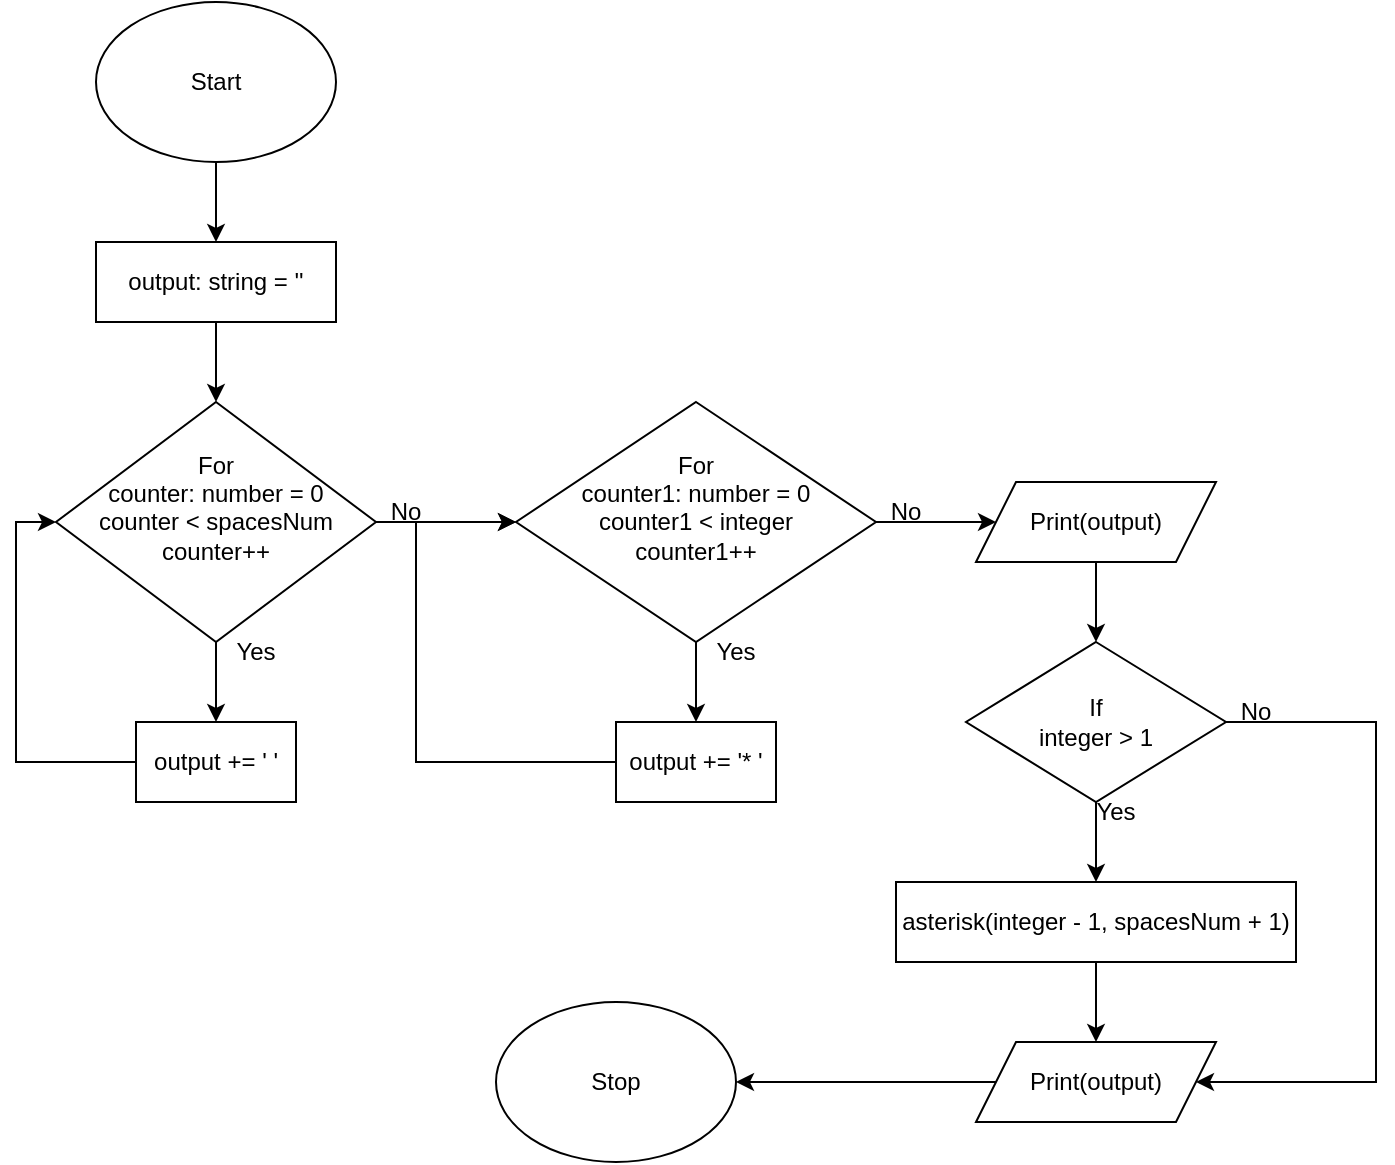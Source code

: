 <mxfile>
    <diagram id="5NYBtO_2ZOHCPJbDMvya" name="Page-1">
        <mxGraphModel dx="-316" dy="357" grid="1" gridSize="10" guides="1" tooltips="1" connect="1" arrows="1" fold="1" page="1" pageScale="1" pageWidth="827" pageHeight="1169" math="0" shadow="0">
            <root>
                <mxCell id="0"/>
                <mxCell id="1" parent="0"/>
                <mxCell id="26" style="edgeStyle=none;rounded=0;html=1;entryX=0.5;entryY=0;entryDx=0;entryDy=0;" edge="1" parent="1" source="3" target="8">
                    <mxGeometry relative="1" as="geometry"/>
                </mxCell>
                <mxCell id="3" value="Start" style="ellipse;whiteSpace=wrap;html=1;" vertex="1" parent="1">
                    <mxGeometry x="1040" width="120" height="80" as="geometry"/>
                </mxCell>
                <mxCell id="4" value="Stop" style="ellipse;whiteSpace=wrap;html=1;" vertex="1" parent="1">
                    <mxGeometry x="1240" y="500" width="120" height="80" as="geometry"/>
                </mxCell>
                <mxCell id="27" style="edgeStyle=none;rounded=0;html=1;entryX=0.5;entryY=0;entryDx=0;entryDy=0;" edge="1" parent="1" source="8" target="11">
                    <mxGeometry relative="1" as="geometry"/>
                </mxCell>
                <mxCell id="8" value="output: string = ''" style="rounded=0;whiteSpace=wrap;html=1;" vertex="1" parent="1">
                    <mxGeometry x="1040" y="120" width="120" height="40" as="geometry"/>
                </mxCell>
                <mxCell id="28" style="edgeStyle=none;rounded=0;html=1;entryX=0.5;entryY=0;entryDx=0;entryDy=0;" edge="1" parent="1" source="11" target="18">
                    <mxGeometry relative="1" as="geometry"/>
                </mxCell>
                <mxCell id="31" style="edgeStyle=none;rounded=0;html=1;entryX=0;entryY=0.5;entryDx=0;entryDy=0;exitX=1;exitY=0.5;exitDx=0;exitDy=0;" edge="1" parent="1" source="11" target="21">
                    <mxGeometry relative="1" as="geometry"/>
                </mxCell>
                <mxCell id="11" value="For&lt;br&gt;counter: number = 0&lt;br&gt;counter &amp;lt; spacesNum&lt;br&gt;counter++&lt;br&gt;&amp;nbsp;" style="rhombus;whiteSpace=wrap;html=1;" vertex="1" parent="1">
                    <mxGeometry x="1020" y="200" width="160" height="120" as="geometry"/>
                </mxCell>
                <mxCell id="12" value="Yes" style="text;html=1;strokeColor=none;fillColor=none;align=center;verticalAlign=middle;whiteSpace=wrap;rounded=0;" vertex="1" parent="1">
                    <mxGeometry x="1100" y="320" width="40" height="10" as="geometry"/>
                </mxCell>
                <mxCell id="13" value="No" style="text;html=1;strokeColor=none;fillColor=none;align=center;verticalAlign=middle;whiteSpace=wrap;rounded=0;" vertex="1" parent="1">
                    <mxGeometry x="1180" y="250" width="30" height="10" as="geometry"/>
                </mxCell>
                <mxCell id="39" style="edgeStyle=none;rounded=0;html=1;entryX=0.5;entryY=0;entryDx=0;entryDy=0;" edge="1" parent="1" source="16" target="24">
                    <mxGeometry relative="1" as="geometry"/>
                </mxCell>
                <mxCell id="16" value="asterisk(integer - 1, spacesNum + 1)" style="rounded=0;whiteSpace=wrap;html=1;" vertex="1" parent="1">
                    <mxGeometry x="1440" y="440" width="200" height="40" as="geometry"/>
                </mxCell>
                <mxCell id="33" style="edgeStyle=none;rounded=0;html=1;entryX=0;entryY=0.5;entryDx=0;entryDy=0;exitX=0;exitY=0.5;exitDx=0;exitDy=0;" edge="1" parent="1" source="17" target="21">
                    <mxGeometry relative="1" as="geometry">
                        <Array as="points">
                            <mxPoint x="1200" y="380"/>
                            <mxPoint x="1200" y="260"/>
                        </Array>
                    </mxGeometry>
                </mxCell>
                <mxCell id="35" style="edgeStyle=none;rounded=0;html=1;entryX=0.5;entryY=0;entryDx=0;entryDy=0;exitX=0.5;exitY=1;exitDx=0;exitDy=0;" edge="1" parent="1" source="25" target="20">
                    <mxGeometry relative="1" as="geometry"/>
                </mxCell>
                <mxCell id="17" value="output += '* '" style="rounded=0;whiteSpace=wrap;html=1;" vertex="1" parent="1">
                    <mxGeometry x="1300" y="360" width="80" height="40" as="geometry"/>
                </mxCell>
                <mxCell id="30" style="edgeStyle=none;rounded=0;html=1;entryX=0;entryY=0.5;entryDx=0;entryDy=0;exitX=0;exitY=0.5;exitDx=0;exitDy=0;" edge="1" parent="1" source="18" target="11">
                    <mxGeometry relative="1" as="geometry">
                        <Array as="points">
                            <mxPoint x="1000" y="380"/>
                            <mxPoint x="1000" y="260"/>
                        </Array>
                    </mxGeometry>
                </mxCell>
                <mxCell id="18" value="output += ' '" style="rounded=0;whiteSpace=wrap;html=1;" vertex="1" parent="1">
                    <mxGeometry x="1060" y="360" width="80" height="40" as="geometry"/>
                </mxCell>
                <mxCell id="36" style="edgeStyle=none;rounded=0;html=1;entryX=0.5;entryY=0;entryDx=0;entryDy=0;" edge="1" parent="1" source="20" target="16">
                    <mxGeometry relative="1" as="geometry"/>
                </mxCell>
                <mxCell id="37" style="edgeStyle=none;rounded=0;html=1;entryX=1;entryY=0.5;entryDx=0;entryDy=0;" edge="1" parent="1" source="20" target="24">
                    <mxGeometry relative="1" as="geometry">
                        <Array as="points">
                            <mxPoint x="1680" y="360"/>
                            <mxPoint x="1680" y="540"/>
                        </Array>
                    </mxGeometry>
                </mxCell>
                <mxCell id="20" value="If&lt;br&gt;integer &amp;gt; 1&lt;br&gt;" style="rhombus;whiteSpace=wrap;html=1;" vertex="1" parent="1">
                    <mxGeometry x="1475" y="320" width="130" height="80" as="geometry"/>
                </mxCell>
                <mxCell id="32" style="edgeStyle=none;rounded=0;html=1;entryX=0.5;entryY=0;entryDx=0;entryDy=0;" edge="1" parent="1" source="21" target="17">
                    <mxGeometry relative="1" as="geometry"/>
                </mxCell>
                <mxCell id="34" style="edgeStyle=none;rounded=0;html=1;entryX=0;entryY=0.5;entryDx=0;entryDy=0;exitX=1;exitY=0.5;exitDx=0;exitDy=0;" edge="1" parent="1" source="21" target="25">
                    <mxGeometry relative="1" as="geometry"/>
                </mxCell>
                <mxCell id="21" value="For&lt;br&gt;counter1: number = 0&lt;br&gt;counter1 &amp;lt; integer&lt;br&gt;counter1++&lt;br&gt;&amp;nbsp;" style="rhombus;whiteSpace=wrap;html=1;" vertex="1" parent="1">
                    <mxGeometry x="1250" y="200" width="180" height="120" as="geometry"/>
                </mxCell>
                <mxCell id="38" style="edgeStyle=none;rounded=0;html=1;entryX=1;entryY=0.5;entryDx=0;entryDy=0;" edge="1" parent="1" source="24" target="4">
                    <mxGeometry relative="1" as="geometry"/>
                </mxCell>
                <mxCell id="24" value="Print(output)" style="shape=parallelogram;perimeter=parallelogramPerimeter;whiteSpace=wrap;html=1;fixedSize=1;" vertex="1" parent="1">
                    <mxGeometry x="1480" y="520" width="120" height="40" as="geometry"/>
                </mxCell>
                <mxCell id="25" value="Print(output)" style="shape=parallelogram;perimeter=parallelogramPerimeter;whiteSpace=wrap;html=1;fixedSize=1;" vertex="1" parent="1">
                    <mxGeometry x="1480" y="240" width="120" height="40" as="geometry"/>
                </mxCell>
                <mxCell id="40" value="Yes" style="text;html=1;strokeColor=none;fillColor=none;align=center;verticalAlign=middle;whiteSpace=wrap;rounded=0;" vertex="1" parent="1">
                    <mxGeometry x="1340" y="320" width="40" height="10" as="geometry"/>
                </mxCell>
                <mxCell id="41" value="Yes" style="text;html=1;strokeColor=none;fillColor=none;align=center;verticalAlign=middle;whiteSpace=wrap;rounded=0;" vertex="1" parent="1">
                    <mxGeometry x="1530" y="400" width="40" height="10" as="geometry"/>
                </mxCell>
                <mxCell id="42" value="No" style="text;html=1;strokeColor=none;fillColor=none;align=center;verticalAlign=middle;whiteSpace=wrap;rounded=0;" vertex="1" parent="1">
                    <mxGeometry x="1430" y="250" width="30" height="10" as="geometry"/>
                </mxCell>
                <mxCell id="43" value="No" style="text;html=1;strokeColor=none;fillColor=none;align=center;verticalAlign=middle;whiteSpace=wrap;rounded=0;" vertex="1" parent="1">
                    <mxGeometry x="1605" y="350" width="30" height="10" as="geometry"/>
                </mxCell>
            </root>
        </mxGraphModel>
    </diagram>
</mxfile>